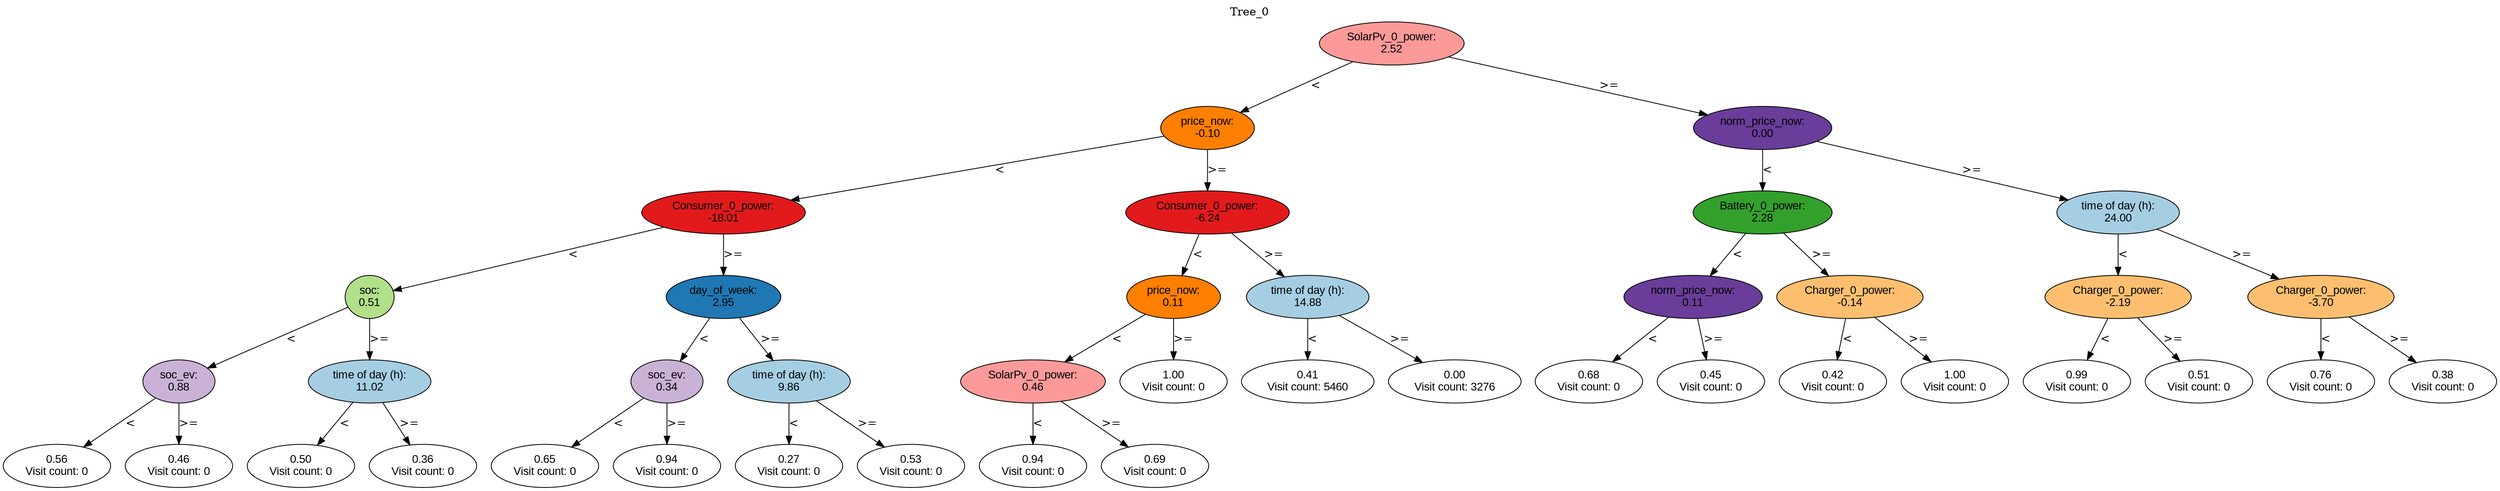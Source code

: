 digraph BST {
    node [fontname="Arial" style=filled colorscheme=paired12];
    0 [ label = "SolarPv_0_power:
2.52" fillcolor=5];
    1 [ label = "price_now:
-0.10" fillcolor=8];
    2 [ label = "Consumer_0_power:
-18.01" fillcolor=6];
    3 [ label = "soc:
0.51" fillcolor=3];
    4 [ label = "soc_ev:
0.88" fillcolor=9];
    5 [ label = "0.56
Visit count: 0" fillcolor=white];
    6 [ label = "0.46
Visit count: 0" fillcolor=white];
    7 [ label = "time of day (h):
11.02" fillcolor=1];
    8 [ label = "0.50
Visit count: 0" fillcolor=white];
    9 [ label = "0.36
Visit count: 0" fillcolor=white];
    10 [ label = "day_of_week:
2.95" fillcolor=2];
    11 [ label = "soc_ev:
0.34" fillcolor=9];
    12 [ label = "0.65
Visit count: 0" fillcolor=white];
    13 [ label = "0.94
Visit count: 0" fillcolor=white];
    14 [ label = "time of day (h):
9.86" fillcolor=1];
    15 [ label = "0.27
Visit count: 0" fillcolor=white];
    16 [ label = "0.53
Visit count: 0" fillcolor=white];
    17 [ label = "Consumer_0_power:
-6.24" fillcolor=6];
    18 [ label = "price_now:
0.11" fillcolor=8];
    19 [ label = "SolarPv_0_power:
0.46" fillcolor=5];
    20 [ label = "0.94
Visit count: 0" fillcolor=white];
    21 [ label = "0.69
Visit count: 0" fillcolor=white];
    22 [ label = "1.00
Visit count: 0" fillcolor=white];
    23 [ label = "time of day (h):
14.88" fillcolor=1];
    24 [ label = "0.41
Visit count: 5460" fillcolor=white];
    25 [ label = "0.00
Visit count: 3276" fillcolor=white];
    26 [ label = "norm_price_now:
0.00" fillcolor=10];
    27 [ label = "Battery_0_power:
2.28" fillcolor=4];
    28 [ label = "norm_price_now:
0.11" fillcolor=10];
    29 [ label = "0.68
Visit count: 0" fillcolor=white];
    30 [ label = "0.45
Visit count: 0" fillcolor=white];
    31 [ label = "Charger_0_power:
-0.14" fillcolor=7];
    32 [ label = "0.42
Visit count: 0" fillcolor=white];
    33 [ label = "1.00
Visit count: 0" fillcolor=white];
    34 [ label = "time of day (h):
24.00" fillcolor=1];
    35 [ label = "Charger_0_power:
-2.19" fillcolor=7];
    36 [ label = "0.99
Visit count: 0" fillcolor=white];
    37 [ label = "0.51
Visit count: 0" fillcolor=white];
    38 [ label = "Charger_0_power:
-3.70" fillcolor=7];
    39 [ label = "0.76
Visit count: 0" fillcolor=white];
    40 [ label = "0.38
Visit count: 0" fillcolor=white];

    0  -> 1[ label = "<"];
    0  -> 26[ label = ">="];
    1  -> 2[ label = "<"];
    1  -> 17[ label = ">="];
    2  -> 3[ label = "<"];
    2  -> 10[ label = ">="];
    3  -> 4[ label = "<"];
    3  -> 7[ label = ">="];
    4  -> 5[ label = "<"];
    4  -> 6[ label = ">="];
    7  -> 8[ label = "<"];
    7  -> 9[ label = ">="];
    10  -> 11[ label = "<"];
    10  -> 14[ label = ">="];
    11  -> 12[ label = "<"];
    11  -> 13[ label = ">="];
    14  -> 15[ label = "<"];
    14  -> 16[ label = ">="];
    17  -> 18[ label = "<"];
    17  -> 23[ label = ">="];
    18  -> 19[ label = "<"];
    18  -> 22[ label = ">="];
    19  -> 20[ label = "<"];
    19  -> 21[ label = ">="];
    23  -> 24[ label = "<"];
    23  -> 25[ label = ">="];
    26  -> 27[ label = "<"];
    26  -> 34[ label = ">="];
    27  -> 28[ label = "<"];
    27  -> 31[ label = ">="];
    28  -> 29[ label = "<"];
    28  -> 30[ label = ">="];
    31  -> 32[ label = "<"];
    31  -> 33[ label = ">="];
    34  -> 35[ label = "<"];
    34  -> 38[ label = ">="];
    35  -> 36[ label = "<"];
    35  -> 37[ label = ">="];
    38  -> 39[ label = "<"];
    38  -> 40[ label = ">="];

    labelloc="t";
    label="Tree_0";
}